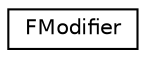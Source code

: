 digraph G
{
  edge [fontname="Helvetica",fontsize="10",labelfontname="Helvetica",labelfontsize="10"];
  node [fontname="Helvetica",fontsize="10",shape=record];
  rankdir=LR;
  Node1 [label="FModifier",height=0.2,width=0.4,color="black", fillcolor="white", style="filled",URL="$dc/d68/structFModifier.html"];
}
